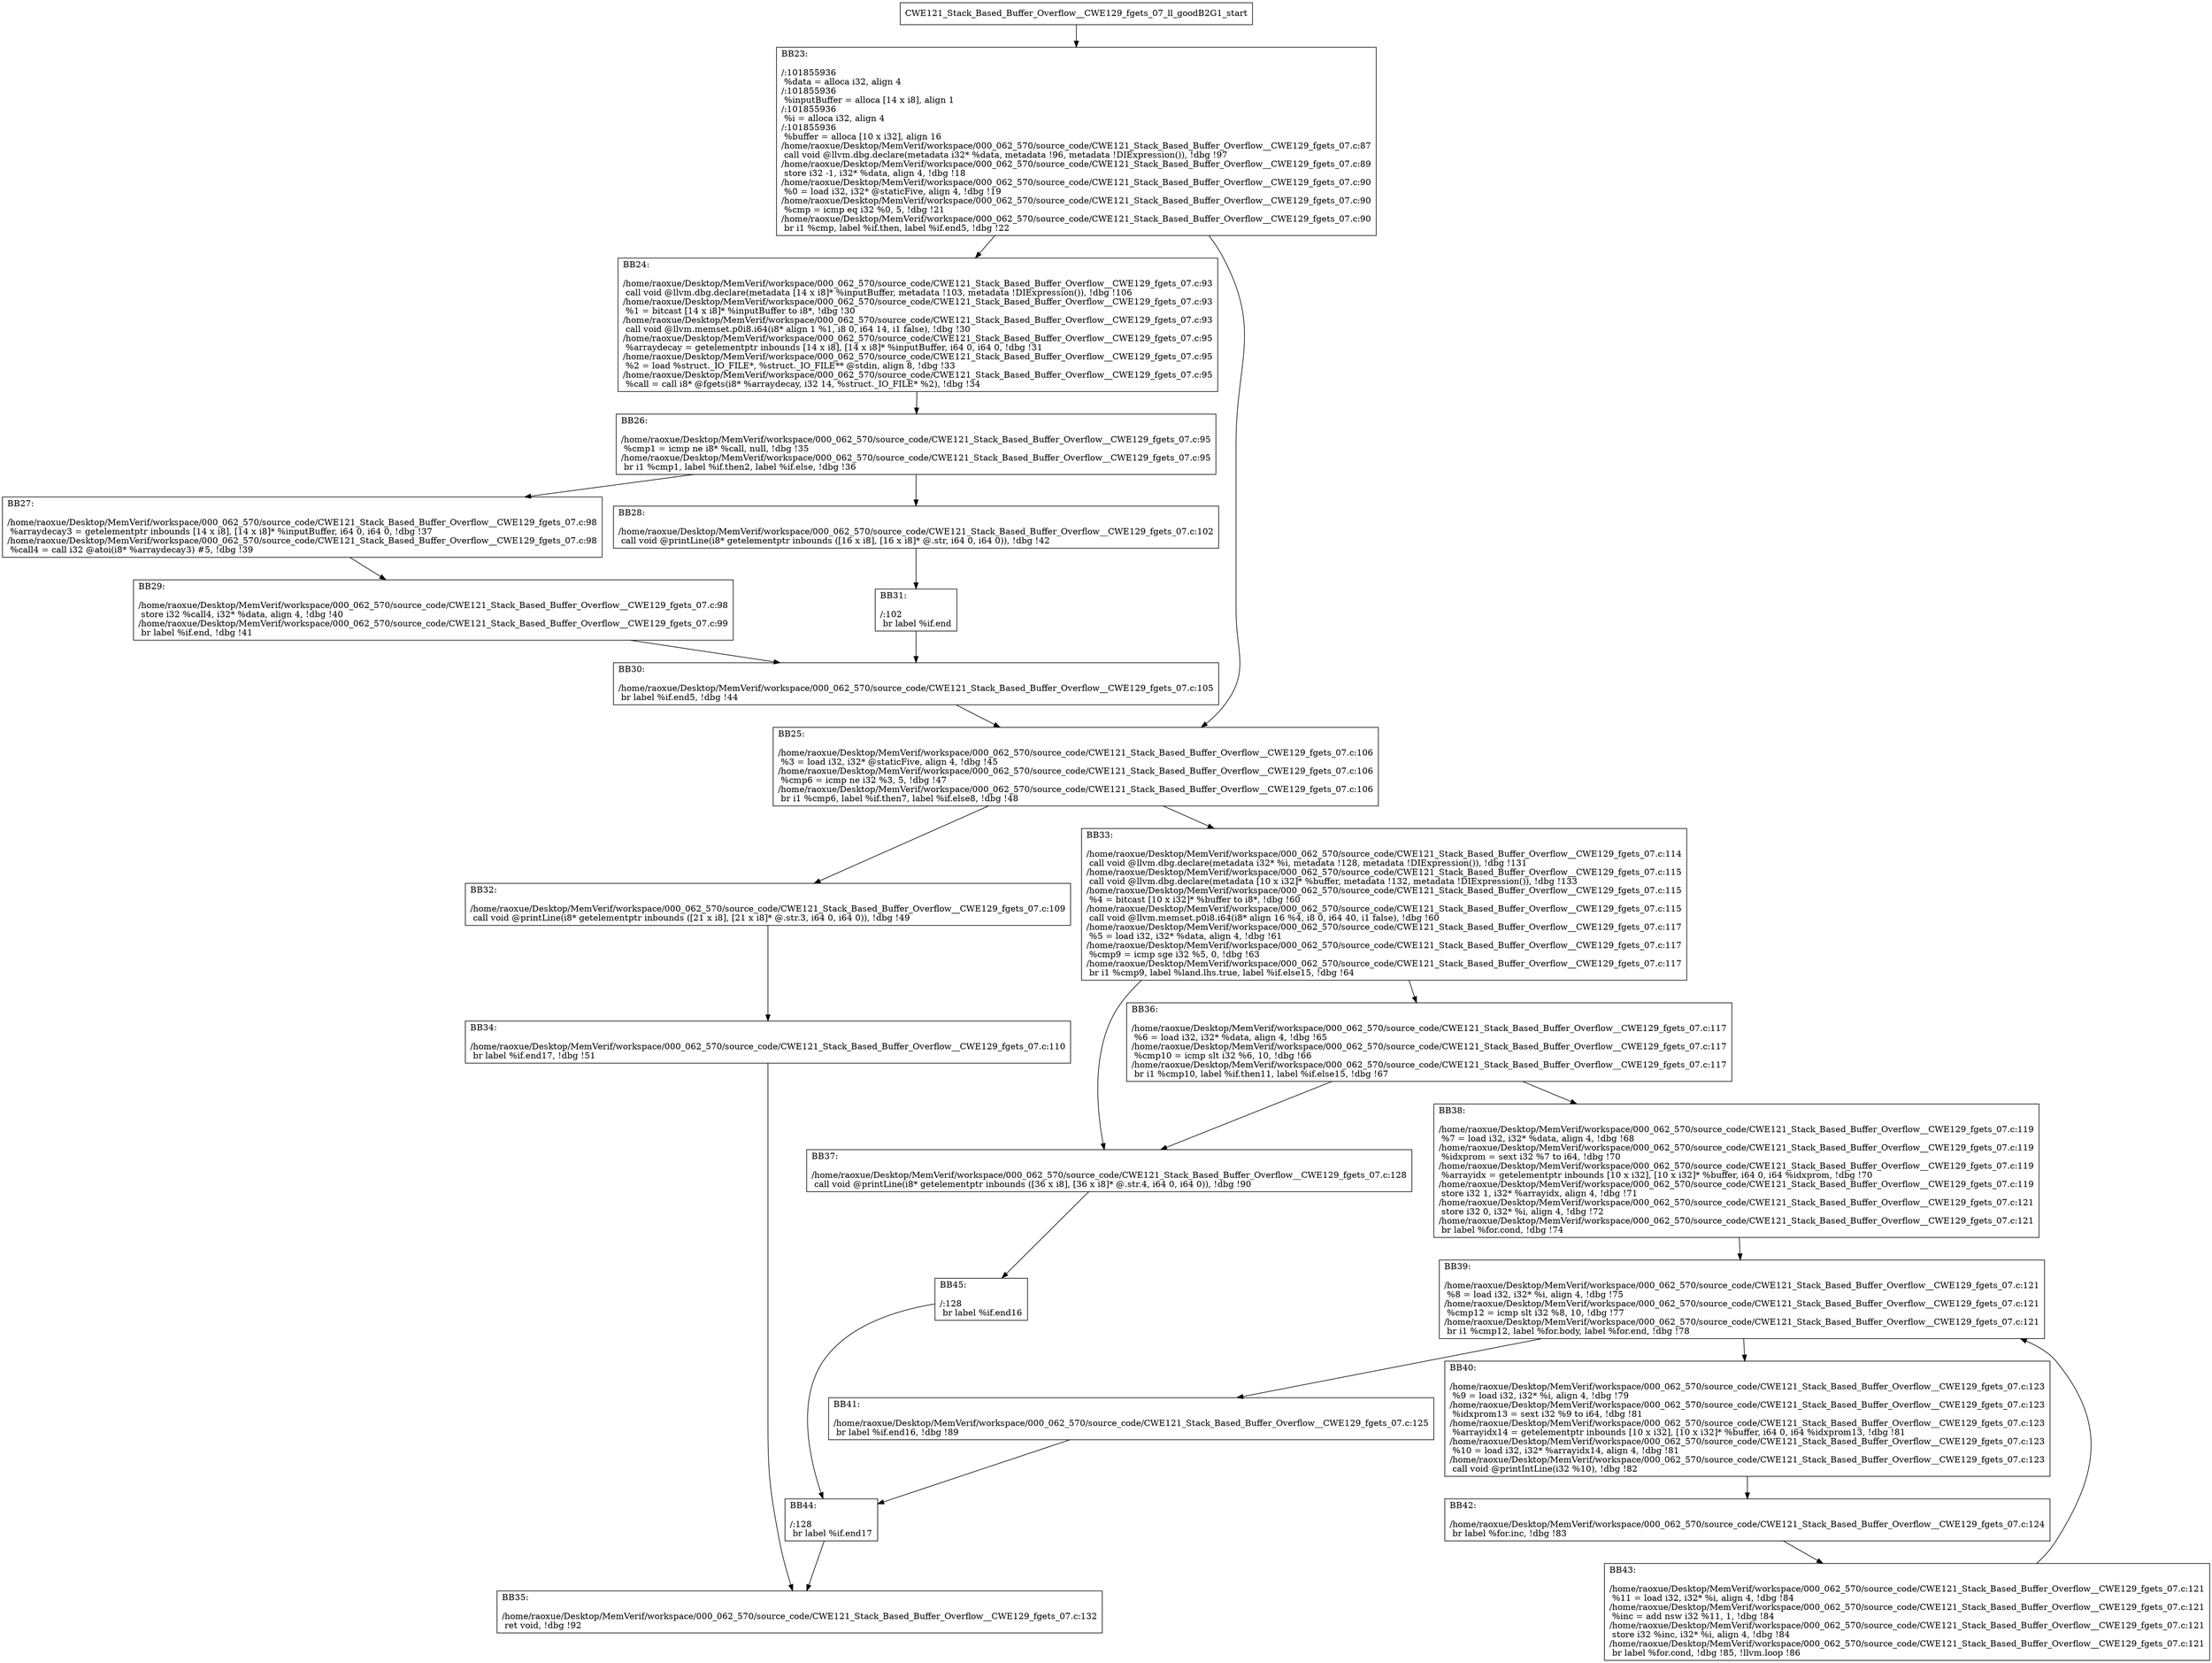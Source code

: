 digraph "CFG for'CWE121_Stack_Based_Buffer_Overflow__CWE129_fgets_07_ll_goodB2G1' function" {
	BBCWE121_Stack_Based_Buffer_Overflow__CWE129_fgets_07_ll_goodB2G1_start[shape=record,label="{CWE121_Stack_Based_Buffer_Overflow__CWE129_fgets_07_ll_goodB2G1_start}"];
	BBCWE121_Stack_Based_Buffer_Overflow__CWE129_fgets_07_ll_goodB2G1_start-> CWE121_Stack_Based_Buffer_Overflow__CWE129_fgets_07_ll_goodB2G1BB23;
	CWE121_Stack_Based_Buffer_Overflow__CWE129_fgets_07_ll_goodB2G1BB23 [shape=record, label="{BB23:\l\l/:101855936\l
  %data = alloca i32, align 4\l
/:101855936\l
  %inputBuffer = alloca [14 x i8], align 1\l
/:101855936\l
  %i = alloca i32, align 4\l
/:101855936\l
  %buffer = alloca [10 x i32], align 16\l
/home/raoxue/Desktop/MemVerif/workspace/000_062_570/source_code/CWE121_Stack_Based_Buffer_Overflow__CWE129_fgets_07.c:87\l
  call void @llvm.dbg.declare(metadata i32* %data, metadata !96, metadata !DIExpression()), !dbg !97\l
/home/raoxue/Desktop/MemVerif/workspace/000_062_570/source_code/CWE121_Stack_Based_Buffer_Overflow__CWE129_fgets_07.c:89\l
  store i32 -1, i32* %data, align 4, !dbg !18\l
/home/raoxue/Desktop/MemVerif/workspace/000_062_570/source_code/CWE121_Stack_Based_Buffer_Overflow__CWE129_fgets_07.c:90\l
  %0 = load i32, i32* @staticFive, align 4, !dbg !19\l
/home/raoxue/Desktop/MemVerif/workspace/000_062_570/source_code/CWE121_Stack_Based_Buffer_Overflow__CWE129_fgets_07.c:90\l
  %cmp = icmp eq i32 %0, 5, !dbg !21\l
/home/raoxue/Desktop/MemVerif/workspace/000_062_570/source_code/CWE121_Stack_Based_Buffer_Overflow__CWE129_fgets_07.c:90\l
  br i1 %cmp, label %if.then, label %if.end5, !dbg !22\l
}"];
	CWE121_Stack_Based_Buffer_Overflow__CWE129_fgets_07_ll_goodB2G1BB23-> CWE121_Stack_Based_Buffer_Overflow__CWE129_fgets_07_ll_goodB2G1BB24;
	CWE121_Stack_Based_Buffer_Overflow__CWE129_fgets_07_ll_goodB2G1BB23-> CWE121_Stack_Based_Buffer_Overflow__CWE129_fgets_07_ll_goodB2G1BB25;
	CWE121_Stack_Based_Buffer_Overflow__CWE129_fgets_07_ll_goodB2G1BB24 [shape=record, label="{BB24:\l\l/home/raoxue/Desktop/MemVerif/workspace/000_062_570/source_code/CWE121_Stack_Based_Buffer_Overflow__CWE129_fgets_07.c:93\l
  call void @llvm.dbg.declare(metadata [14 x i8]* %inputBuffer, metadata !103, metadata !DIExpression()), !dbg !106\l
/home/raoxue/Desktop/MemVerif/workspace/000_062_570/source_code/CWE121_Stack_Based_Buffer_Overflow__CWE129_fgets_07.c:93\l
  %1 = bitcast [14 x i8]* %inputBuffer to i8*, !dbg !30\l
/home/raoxue/Desktop/MemVerif/workspace/000_062_570/source_code/CWE121_Stack_Based_Buffer_Overflow__CWE129_fgets_07.c:93\l
  call void @llvm.memset.p0i8.i64(i8* align 1 %1, i8 0, i64 14, i1 false), !dbg !30\l
/home/raoxue/Desktop/MemVerif/workspace/000_062_570/source_code/CWE121_Stack_Based_Buffer_Overflow__CWE129_fgets_07.c:95\l
  %arraydecay = getelementptr inbounds [14 x i8], [14 x i8]* %inputBuffer, i64 0, i64 0, !dbg !31\l
/home/raoxue/Desktop/MemVerif/workspace/000_062_570/source_code/CWE121_Stack_Based_Buffer_Overflow__CWE129_fgets_07.c:95\l
  %2 = load %struct._IO_FILE*, %struct._IO_FILE** @stdin, align 8, !dbg !33\l
/home/raoxue/Desktop/MemVerif/workspace/000_062_570/source_code/CWE121_Stack_Based_Buffer_Overflow__CWE129_fgets_07.c:95\l
  %call = call i8* @fgets(i8* %arraydecay, i32 14, %struct._IO_FILE* %2), !dbg !34\l
}"];
	CWE121_Stack_Based_Buffer_Overflow__CWE129_fgets_07_ll_goodB2G1BB24-> CWE121_Stack_Based_Buffer_Overflow__CWE129_fgets_07_ll_goodB2G1BB26;
	CWE121_Stack_Based_Buffer_Overflow__CWE129_fgets_07_ll_goodB2G1BB26 [shape=record, label="{BB26:\l\l/home/raoxue/Desktop/MemVerif/workspace/000_062_570/source_code/CWE121_Stack_Based_Buffer_Overflow__CWE129_fgets_07.c:95\l
  %cmp1 = icmp ne i8* %call, null, !dbg !35\l
/home/raoxue/Desktop/MemVerif/workspace/000_062_570/source_code/CWE121_Stack_Based_Buffer_Overflow__CWE129_fgets_07.c:95\l
  br i1 %cmp1, label %if.then2, label %if.else, !dbg !36\l
}"];
	CWE121_Stack_Based_Buffer_Overflow__CWE129_fgets_07_ll_goodB2G1BB26-> CWE121_Stack_Based_Buffer_Overflow__CWE129_fgets_07_ll_goodB2G1BB27;
	CWE121_Stack_Based_Buffer_Overflow__CWE129_fgets_07_ll_goodB2G1BB26-> CWE121_Stack_Based_Buffer_Overflow__CWE129_fgets_07_ll_goodB2G1BB28;
	CWE121_Stack_Based_Buffer_Overflow__CWE129_fgets_07_ll_goodB2G1BB27 [shape=record, label="{BB27:\l\l/home/raoxue/Desktop/MemVerif/workspace/000_062_570/source_code/CWE121_Stack_Based_Buffer_Overflow__CWE129_fgets_07.c:98\l
  %arraydecay3 = getelementptr inbounds [14 x i8], [14 x i8]* %inputBuffer, i64 0, i64 0, !dbg !37\l
/home/raoxue/Desktop/MemVerif/workspace/000_062_570/source_code/CWE121_Stack_Based_Buffer_Overflow__CWE129_fgets_07.c:98\l
  %call4 = call i32 @atoi(i8* %arraydecay3) #5, !dbg !39\l
}"];
	CWE121_Stack_Based_Buffer_Overflow__CWE129_fgets_07_ll_goodB2G1BB27-> CWE121_Stack_Based_Buffer_Overflow__CWE129_fgets_07_ll_goodB2G1BB29;
	CWE121_Stack_Based_Buffer_Overflow__CWE129_fgets_07_ll_goodB2G1BB29 [shape=record, label="{BB29:\l\l/home/raoxue/Desktop/MemVerif/workspace/000_062_570/source_code/CWE121_Stack_Based_Buffer_Overflow__CWE129_fgets_07.c:98\l
  store i32 %call4, i32* %data, align 4, !dbg !40\l
/home/raoxue/Desktop/MemVerif/workspace/000_062_570/source_code/CWE121_Stack_Based_Buffer_Overflow__CWE129_fgets_07.c:99\l
  br label %if.end, !dbg !41\l
}"];
	CWE121_Stack_Based_Buffer_Overflow__CWE129_fgets_07_ll_goodB2G1BB29-> CWE121_Stack_Based_Buffer_Overflow__CWE129_fgets_07_ll_goodB2G1BB30;
	CWE121_Stack_Based_Buffer_Overflow__CWE129_fgets_07_ll_goodB2G1BB28 [shape=record, label="{BB28:\l\l/home/raoxue/Desktop/MemVerif/workspace/000_062_570/source_code/CWE121_Stack_Based_Buffer_Overflow__CWE129_fgets_07.c:102\l
  call void @printLine(i8* getelementptr inbounds ([16 x i8], [16 x i8]* @.str, i64 0, i64 0)), !dbg !42\l
}"];
	CWE121_Stack_Based_Buffer_Overflow__CWE129_fgets_07_ll_goodB2G1BB28-> CWE121_Stack_Based_Buffer_Overflow__CWE129_fgets_07_ll_goodB2G1BB31;
	CWE121_Stack_Based_Buffer_Overflow__CWE129_fgets_07_ll_goodB2G1BB31 [shape=record, label="{BB31:\l\l/:102\l
  br label %if.end\l
}"];
	CWE121_Stack_Based_Buffer_Overflow__CWE129_fgets_07_ll_goodB2G1BB31-> CWE121_Stack_Based_Buffer_Overflow__CWE129_fgets_07_ll_goodB2G1BB30;
	CWE121_Stack_Based_Buffer_Overflow__CWE129_fgets_07_ll_goodB2G1BB30 [shape=record, label="{BB30:\l\l/home/raoxue/Desktop/MemVerif/workspace/000_062_570/source_code/CWE121_Stack_Based_Buffer_Overflow__CWE129_fgets_07.c:105\l
  br label %if.end5, !dbg !44\l
}"];
	CWE121_Stack_Based_Buffer_Overflow__CWE129_fgets_07_ll_goodB2G1BB30-> CWE121_Stack_Based_Buffer_Overflow__CWE129_fgets_07_ll_goodB2G1BB25;
	CWE121_Stack_Based_Buffer_Overflow__CWE129_fgets_07_ll_goodB2G1BB25 [shape=record, label="{BB25:\l\l/home/raoxue/Desktop/MemVerif/workspace/000_062_570/source_code/CWE121_Stack_Based_Buffer_Overflow__CWE129_fgets_07.c:106\l
  %3 = load i32, i32* @staticFive, align 4, !dbg !45\l
/home/raoxue/Desktop/MemVerif/workspace/000_062_570/source_code/CWE121_Stack_Based_Buffer_Overflow__CWE129_fgets_07.c:106\l
  %cmp6 = icmp ne i32 %3, 5, !dbg !47\l
/home/raoxue/Desktop/MemVerif/workspace/000_062_570/source_code/CWE121_Stack_Based_Buffer_Overflow__CWE129_fgets_07.c:106\l
  br i1 %cmp6, label %if.then7, label %if.else8, !dbg !48\l
}"];
	CWE121_Stack_Based_Buffer_Overflow__CWE129_fgets_07_ll_goodB2G1BB25-> CWE121_Stack_Based_Buffer_Overflow__CWE129_fgets_07_ll_goodB2G1BB32;
	CWE121_Stack_Based_Buffer_Overflow__CWE129_fgets_07_ll_goodB2G1BB25-> CWE121_Stack_Based_Buffer_Overflow__CWE129_fgets_07_ll_goodB2G1BB33;
	CWE121_Stack_Based_Buffer_Overflow__CWE129_fgets_07_ll_goodB2G1BB32 [shape=record, label="{BB32:\l\l/home/raoxue/Desktop/MemVerif/workspace/000_062_570/source_code/CWE121_Stack_Based_Buffer_Overflow__CWE129_fgets_07.c:109\l
  call void @printLine(i8* getelementptr inbounds ([21 x i8], [21 x i8]* @.str.3, i64 0, i64 0)), !dbg !49\l
}"];
	CWE121_Stack_Based_Buffer_Overflow__CWE129_fgets_07_ll_goodB2G1BB32-> CWE121_Stack_Based_Buffer_Overflow__CWE129_fgets_07_ll_goodB2G1BB34;
	CWE121_Stack_Based_Buffer_Overflow__CWE129_fgets_07_ll_goodB2G1BB34 [shape=record, label="{BB34:\l\l/home/raoxue/Desktop/MemVerif/workspace/000_062_570/source_code/CWE121_Stack_Based_Buffer_Overflow__CWE129_fgets_07.c:110\l
  br label %if.end17, !dbg !51\l
}"];
	CWE121_Stack_Based_Buffer_Overflow__CWE129_fgets_07_ll_goodB2G1BB34-> CWE121_Stack_Based_Buffer_Overflow__CWE129_fgets_07_ll_goodB2G1BB35;
	CWE121_Stack_Based_Buffer_Overflow__CWE129_fgets_07_ll_goodB2G1BB33 [shape=record, label="{BB33:\l\l/home/raoxue/Desktop/MemVerif/workspace/000_062_570/source_code/CWE121_Stack_Based_Buffer_Overflow__CWE129_fgets_07.c:114\l
  call void @llvm.dbg.declare(metadata i32* %i, metadata !128, metadata !DIExpression()), !dbg !131\l
/home/raoxue/Desktop/MemVerif/workspace/000_062_570/source_code/CWE121_Stack_Based_Buffer_Overflow__CWE129_fgets_07.c:115\l
  call void @llvm.dbg.declare(metadata [10 x i32]* %buffer, metadata !132, metadata !DIExpression()), !dbg !133\l
/home/raoxue/Desktop/MemVerif/workspace/000_062_570/source_code/CWE121_Stack_Based_Buffer_Overflow__CWE129_fgets_07.c:115\l
  %4 = bitcast [10 x i32]* %buffer to i8*, !dbg !60\l
/home/raoxue/Desktop/MemVerif/workspace/000_062_570/source_code/CWE121_Stack_Based_Buffer_Overflow__CWE129_fgets_07.c:115\l
  call void @llvm.memset.p0i8.i64(i8* align 16 %4, i8 0, i64 40, i1 false), !dbg !60\l
/home/raoxue/Desktop/MemVerif/workspace/000_062_570/source_code/CWE121_Stack_Based_Buffer_Overflow__CWE129_fgets_07.c:117\l
  %5 = load i32, i32* %data, align 4, !dbg !61\l
/home/raoxue/Desktop/MemVerif/workspace/000_062_570/source_code/CWE121_Stack_Based_Buffer_Overflow__CWE129_fgets_07.c:117\l
  %cmp9 = icmp sge i32 %5, 0, !dbg !63\l
/home/raoxue/Desktop/MemVerif/workspace/000_062_570/source_code/CWE121_Stack_Based_Buffer_Overflow__CWE129_fgets_07.c:117\l
  br i1 %cmp9, label %land.lhs.true, label %if.else15, !dbg !64\l
}"];
	CWE121_Stack_Based_Buffer_Overflow__CWE129_fgets_07_ll_goodB2G1BB33-> CWE121_Stack_Based_Buffer_Overflow__CWE129_fgets_07_ll_goodB2G1BB36;
	CWE121_Stack_Based_Buffer_Overflow__CWE129_fgets_07_ll_goodB2G1BB33-> CWE121_Stack_Based_Buffer_Overflow__CWE129_fgets_07_ll_goodB2G1BB37;
	CWE121_Stack_Based_Buffer_Overflow__CWE129_fgets_07_ll_goodB2G1BB36 [shape=record, label="{BB36:\l\l/home/raoxue/Desktop/MemVerif/workspace/000_062_570/source_code/CWE121_Stack_Based_Buffer_Overflow__CWE129_fgets_07.c:117\l
  %6 = load i32, i32* %data, align 4, !dbg !65\l
/home/raoxue/Desktop/MemVerif/workspace/000_062_570/source_code/CWE121_Stack_Based_Buffer_Overflow__CWE129_fgets_07.c:117\l
  %cmp10 = icmp slt i32 %6, 10, !dbg !66\l
/home/raoxue/Desktop/MemVerif/workspace/000_062_570/source_code/CWE121_Stack_Based_Buffer_Overflow__CWE129_fgets_07.c:117\l
  br i1 %cmp10, label %if.then11, label %if.else15, !dbg !67\l
}"];
	CWE121_Stack_Based_Buffer_Overflow__CWE129_fgets_07_ll_goodB2G1BB36-> CWE121_Stack_Based_Buffer_Overflow__CWE129_fgets_07_ll_goodB2G1BB38;
	CWE121_Stack_Based_Buffer_Overflow__CWE129_fgets_07_ll_goodB2G1BB36-> CWE121_Stack_Based_Buffer_Overflow__CWE129_fgets_07_ll_goodB2G1BB37;
	CWE121_Stack_Based_Buffer_Overflow__CWE129_fgets_07_ll_goodB2G1BB38 [shape=record, label="{BB38:\l\l/home/raoxue/Desktop/MemVerif/workspace/000_062_570/source_code/CWE121_Stack_Based_Buffer_Overflow__CWE129_fgets_07.c:119\l
  %7 = load i32, i32* %data, align 4, !dbg !68\l
/home/raoxue/Desktop/MemVerif/workspace/000_062_570/source_code/CWE121_Stack_Based_Buffer_Overflow__CWE129_fgets_07.c:119\l
  %idxprom = sext i32 %7 to i64, !dbg !70\l
/home/raoxue/Desktop/MemVerif/workspace/000_062_570/source_code/CWE121_Stack_Based_Buffer_Overflow__CWE129_fgets_07.c:119\l
  %arrayidx = getelementptr inbounds [10 x i32], [10 x i32]* %buffer, i64 0, i64 %idxprom, !dbg !70\l
/home/raoxue/Desktop/MemVerif/workspace/000_062_570/source_code/CWE121_Stack_Based_Buffer_Overflow__CWE129_fgets_07.c:119\l
  store i32 1, i32* %arrayidx, align 4, !dbg !71\l
/home/raoxue/Desktop/MemVerif/workspace/000_062_570/source_code/CWE121_Stack_Based_Buffer_Overflow__CWE129_fgets_07.c:121\l
  store i32 0, i32* %i, align 4, !dbg !72\l
/home/raoxue/Desktop/MemVerif/workspace/000_062_570/source_code/CWE121_Stack_Based_Buffer_Overflow__CWE129_fgets_07.c:121\l
  br label %for.cond, !dbg !74\l
}"];
	CWE121_Stack_Based_Buffer_Overflow__CWE129_fgets_07_ll_goodB2G1BB38-> CWE121_Stack_Based_Buffer_Overflow__CWE129_fgets_07_ll_goodB2G1BB39;
	CWE121_Stack_Based_Buffer_Overflow__CWE129_fgets_07_ll_goodB2G1BB39 [shape=record, label="{BB39:\l\l/home/raoxue/Desktop/MemVerif/workspace/000_062_570/source_code/CWE121_Stack_Based_Buffer_Overflow__CWE129_fgets_07.c:121\l
  %8 = load i32, i32* %i, align 4, !dbg !75\l
/home/raoxue/Desktop/MemVerif/workspace/000_062_570/source_code/CWE121_Stack_Based_Buffer_Overflow__CWE129_fgets_07.c:121\l
  %cmp12 = icmp slt i32 %8, 10, !dbg !77\l
/home/raoxue/Desktop/MemVerif/workspace/000_062_570/source_code/CWE121_Stack_Based_Buffer_Overflow__CWE129_fgets_07.c:121\l
  br i1 %cmp12, label %for.body, label %for.end, !dbg !78\l
}"];
	CWE121_Stack_Based_Buffer_Overflow__CWE129_fgets_07_ll_goodB2G1BB39-> CWE121_Stack_Based_Buffer_Overflow__CWE129_fgets_07_ll_goodB2G1BB40;
	CWE121_Stack_Based_Buffer_Overflow__CWE129_fgets_07_ll_goodB2G1BB39-> CWE121_Stack_Based_Buffer_Overflow__CWE129_fgets_07_ll_goodB2G1BB41;
	CWE121_Stack_Based_Buffer_Overflow__CWE129_fgets_07_ll_goodB2G1BB40 [shape=record, label="{BB40:\l\l/home/raoxue/Desktop/MemVerif/workspace/000_062_570/source_code/CWE121_Stack_Based_Buffer_Overflow__CWE129_fgets_07.c:123\l
  %9 = load i32, i32* %i, align 4, !dbg !79\l
/home/raoxue/Desktop/MemVerif/workspace/000_062_570/source_code/CWE121_Stack_Based_Buffer_Overflow__CWE129_fgets_07.c:123\l
  %idxprom13 = sext i32 %9 to i64, !dbg !81\l
/home/raoxue/Desktop/MemVerif/workspace/000_062_570/source_code/CWE121_Stack_Based_Buffer_Overflow__CWE129_fgets_07.c:123\l
  %arrayidx14 = getelementptr inbounds [10 x i32], [10 x i32]* %buffer, i64 0, i64 %idxprom13, !dbg !81\l
/home/raoxue/Desktop/MemVerif/workspace/000_062_570/source_code/CWE121_Stack_Based_Buffer_Overflow__CWE129_fgets_07.c:123\l
  %10 = load i32, i32* %arrayidx14, align 4, !dbg !81\l
/home/raoxue/Desktop/MemVerif/workspace/000_062_570/source_code/CWE121_Stack_Based_Buffer_Overflow__CWE129_fgets_07.c:123\l
  call void @printIntLine(i32 %10), !dbg !82\l
}"];
	CWE121_Stack_Based_Buffer_Overflow__CWE129_fgets_07_ll_goodB2G1BB40-> CWE121_Stack_Based_Buffer_Overflow__CWE129_fgets_07_ll_goodB2G1BB42;
	CWE121_Stack_Based_Buffer_Overflow__CWE129_fgets_07_ll_goodB2G1BB42 [shape=record, label="{BB42:\l\l/home/raoxue/Desktop/MemVerif/workspace/000_062_570/source_code/CWE121_Stack_Based_Buffer_Overflow__CWE129_fgets_07.c:124\l
  br label %for.inc, !dbg !83\l
}"];
	CWE121_Stack_Based_Buffer_Overflow__CWE129_fgets_07_ll_goodB2G1BB42-> CWE121_Stack_Based_Buffer_Overflow__CWE129_fgets_07_ll_goodB2G1BB43;
	CWE121_Stack_Based_Buffer_Overflow__CWE129_fgets_07_ll_goodB2G1BB43 [shape=record, label="{BB43:\l\l/home/raoxue/Desktop/MemVerif/workspace/000_062_570/source_code/CWE121_Stack_Based_Buffer_Overflow__CWE129_fgets_07.c:121\l
  %11 = load i32, i32* %i, align 4, !dbg !84\l
/home/raoxue/Desktop/MemVerif/workspace/000_062_570/source_code/CWE121_Stack_Based_Buffer_Overflow__CWE129_fgets_07.c:121\l
  %inc = add nsw i32 %11, 1, !dbg !84\l
/home/raoxue/Desktop/MemVerif/workspace/000_062_570/source_code/CWE121_Stack_Based_Buffer_Overflow__CWE129_fgets_07.c:121\l
  store i32 %inc, i32* %i, align 4, !dbg !84\l
/home/raoxue/Desktop/MemVerif/workspace/000_062_570/source_code/CWE121_Stack_Based_Buffer_Overflow__CWE129_fgets_07.c:121\l
  br label %for.cond, !dbg !85, !llvm.loop !86\l
}"];
	CWE121_Stack_Based_Buffer_Overflow__CWE129_fgets_07_ll_goodB2G1BB43-> CWE121_Stack_Based_Buffer_Overflow__CWE129_fgets_07_ll_goodB2G1BB39;
	CWE121_Stack_Based_Buffer_Overflow__CWE129_fgets_07_ll_goodB2G1BB41 [shape=record, label="{BB41:\l\l/home/raoxue/Desktop/MemVerif/workspace/000_062_570/source_code/CWE121_Stack_Based_Buffer_Overflow__CWE129_fgets_07.c:125\l
  br label %if.end16, !dbg !89\l
}"];
	CWE121_Stack_Based_Buffer_Overflow__CWE129_fgets_07_ll_goodB2G1BB41-> CWE121_Stack_Based_Buffer_Overflow__CWE129_fgets_07_ll_goodB2G1BB44;
	CWE121_Stack_Based_Buffer_Overflow__CWE129_fgets_07_ll_goodB2G1BB37 [shape=record, label="{BB37:\l\l/home/raoxue/Desktop/MemVerif/workspace/000_062_570/source_code/CWE121_Stack_Based_Buffer_Overflow__CWE129_fgets_07.c:128\l
  call void @printLine(i8* getelementptr inbounds ([36 x i8], [36 x i8]* @.str.4, i64 0, i64 0)), !dbg !90\l
}"];
	CWE121_Stack_Based_Buffer_Overflow__CWE129_fgets_07_ll_goodB2G1BB37-> CWE121_Stack_Based_Buffer_Overflow__CWE129_fgets_07_ll_goodB2G1BB45;
	CWE121_Stack_Based_Buffer_Overflow__CWE129_fgets_07_ll_goodB2G1BB45 [shape=record, label="{BB45:\l\l/:128\l
  br label %if.end16\l
}"];
	CWE121_Stack_Based_Buffer_Overflow__CWE129_fgets_07_ll_goodB2G1BB45-> CWE121_Stack_Based_Buffer_Overflow__CWE129_fgets_07_ll_goodB2G1BB44;
	CWE121_Stack_Based_Buffer_Overflow__CWE129_fgets_07_ll_goodB2G1BB44 [shape=record, label="{BB44:\l\l/:128\l
  br label %if.end17\l
}"];
	CWE121_Stack_Based_Buffer_Overflow__CWE129_fgets_07_ll_goodB2G1BB44-> CWE121_Stack_Based_Buffer_Overflow__CWE129_fgets_07_ll_goodB2G1BB35;
	CWE121_Stack_Based_Buffer_Overflow__CWE129_fgets_07_ll_goodB2G1BB35 [shape=record, label="{BB35:\l\l/home/raoxue/Desktop/MemVerif/workspace/000_062_570/source_code/CWE121_Stack_Based_Buffer_Overflow__CWE129_fgets_07.c:132\l
  ret void, !dbg !92\l
}"];
}
